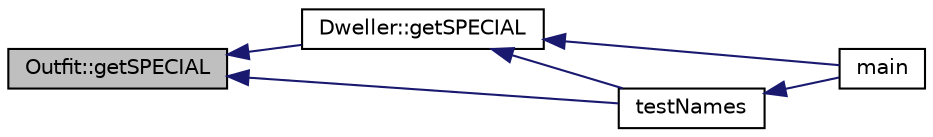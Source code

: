 digraph "Outfit::getSPECIAL"
{
  bgcolor="transparent";
  edge [fontname="Helvetica",fontsize="10",labelfontname="Helvetica",labelfontsize="10"];
  node [fontname="Helvetica",fontsize="10",shape=record];
  rankdir="LR";
  Node1 [label="Outfit::getSPECIAL",height=0.2,width=0.4,color="black", fillcolor="grey75", style="filled", fontcolor="black"];
  Node1 -> Node2 [dir="back",color="midnightblue",fontsize="10",style="solid",fontname="Helvetica"];
  Node2 [label="Dweller::getSPECIAL",height=0.2,width=0.4,color="black",URL="$classDweller.html#aee5683dcdaa052daac072cfdeb56df2f",tooltip="SPECIAL value is calculated from dweller and outfit SPECIAL values. "];
  Node2 -> Node3 [dir="back",color="midnightblue",fontsize="10",style="solid",fontname="Helvetica"];
  Node3 [label="main",height=0.2,width=0.4,color="black",URL="$main_8cpp.html#ae66f6b31b5ad750f1fe042a706a4e3d4"];
  Node2 -> Node4 [dir="back",color="midnightblue",fontsize="10",style="solid",fontname="Helvetica"];
  Node4 [label="testNames",height=0.2,width=0.4,color="black",URL="$main_8cpp.html#a061a0bf10e22f8e495ab1e4060236d77"];
  Node4 -> Node3 [dir="back",color="midnightblue",fontsize="10",style="solid",fontname="Helvetica"];
  Node1 -> Node4 [dir="back",color="midnightblue",fontsize="10",style="solid",fontname="Helvetica"];
}
